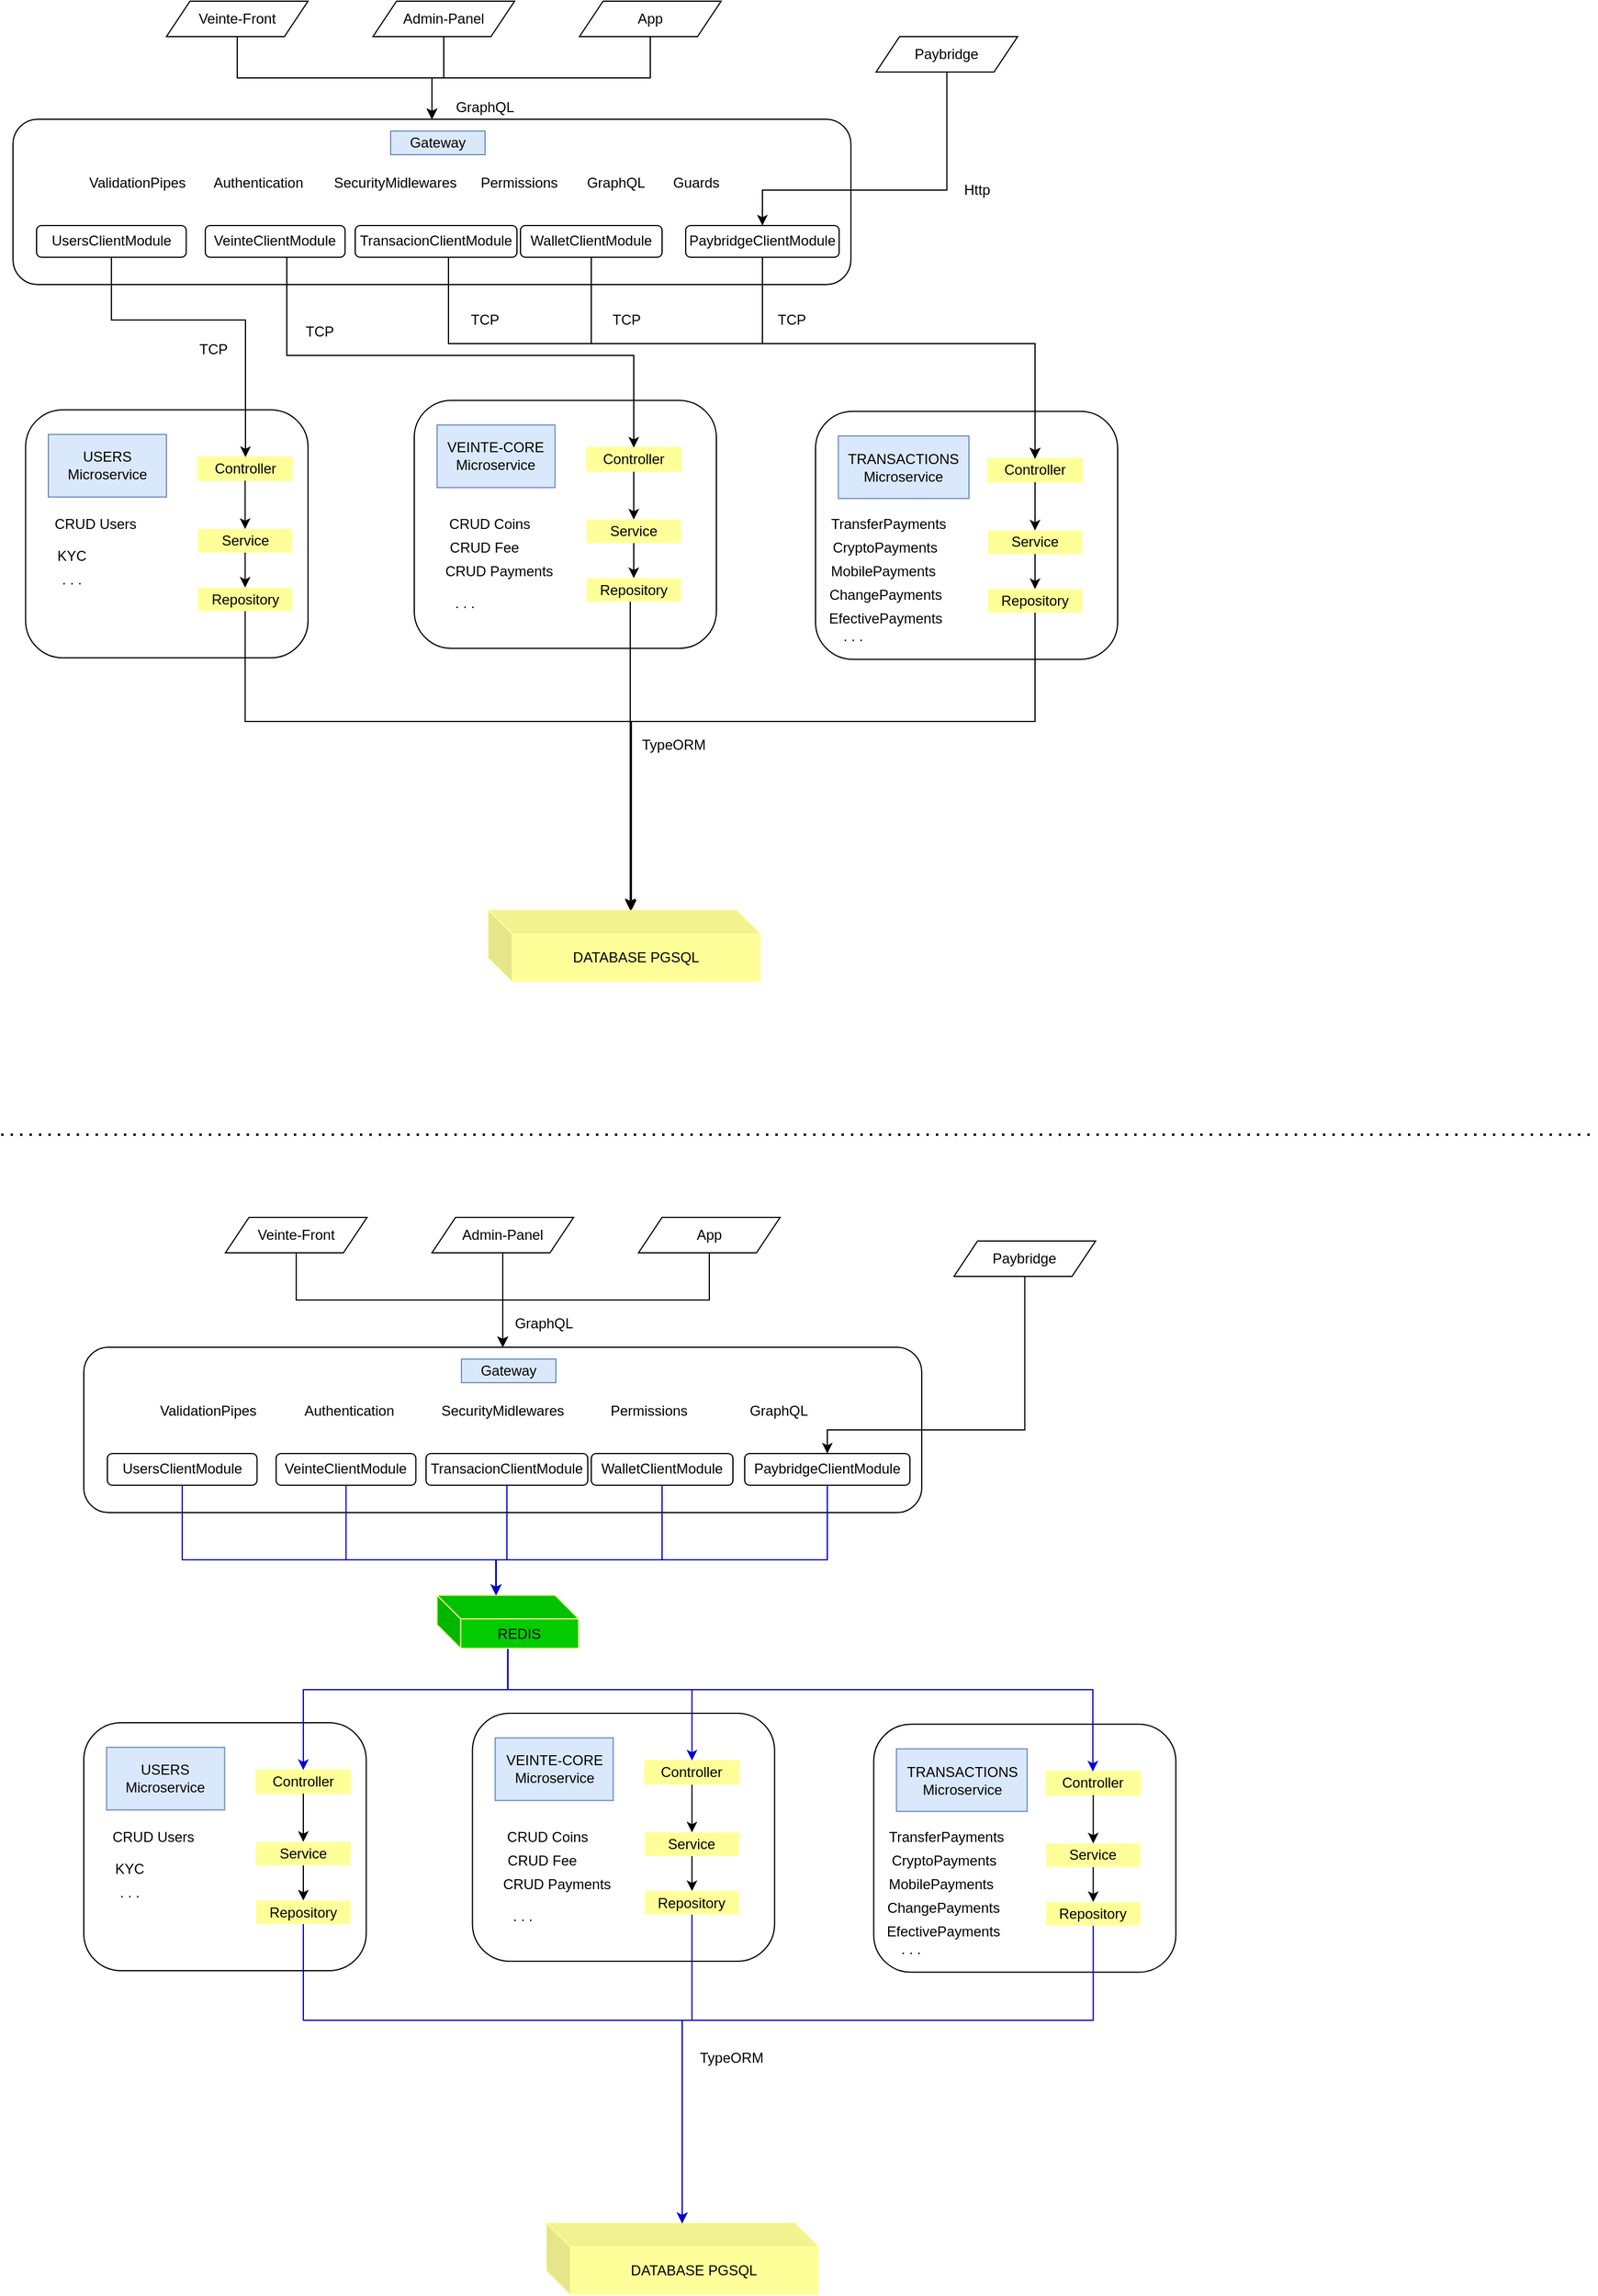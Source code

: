 <mxfile version="14.9.4" type="github"><diagram id="C5RBs43oDa-KdzZeNtuy" name="Page-1"><mxGraphModel dx="1157" dy="615" grid="1" gridSize="10" guides="1" tooltips="1" connect="1" arrows="1" fold="1" page="1" pageScale="1" pageWidth="827" pageHeight="1169" math="0" shadow="0"><root><mxCell id="WIyWlLk6GJQsqaUBKTNV-0"/><mxCell id="WIyWlLk6GJQsqaUBKTNV-1" parent="WIyWlLk6GJQsqaUBKTNV-0"/><mxCell id="8uTU0QqU1HIvkspRgjLD-63" value="" style="rounded=1;whiteSpace=wrap;html=1;" parent="WIyWlLk6GJQsqaUBKTNV-1" vertex="1"><mxGeometry x="40.69" y="386.09" width="239.31" height="210" as="geometry"/></mxCell><mxCell id="kvd9jxurJXy7USZzg6dC-26" value="" style="group" parent="WIyWlLk6GJQsqaUBKTNV-1" vertex="1" connectable="0"><mxGeometry x="30" y="140" width="710" height="180" as="geometry"/></mxCell><mxCell id="kvd9jxurJXy7USZzg6dC-7" value="" style="rounded=1;whiteSpace=wrap;html=1;" parent="kvd9jxurJXy7USZzg6dC-26" vertex="1"><mxGeometry width="710" height="140" as="geometry"/></mxCell><mxCell id="kvd9jxurJXy7USZzg6dC-25" value="Gateway" style="text;html=1;strokeColor=#6c8ebf;fillColor=#dae8fc;align=center;verticalAlign=middle;whiteSpace=wrap;rounded=0;" parent="kvd9jxurJXy7USZzg6dC-26" vertex="1"><mxGeometry x="320" y="10" width="80" height="20" as="geometry"/></mxCell><mxCell id="8uTU0QqU1HIvkspRgjLD-0" value="ValidationPipes" style="text;html=1;strokeColor=none;fillColor=none;align=center;verticalAlign=middle;whiteSpace=wrap;rounded=0;" parent="kvd9jxurJXy7USZzg6dC-26" vertex="1"><mxGeometry x="47.89" y="44.44" width="115.07" height="20" as="geometry"/></mxCell><mxCell id="8uTU0QqU1HIvkspRgjLD-1" value="Permissions" style="text;html=1;strokeColor=none;fillColor=none;align=center;verticalAlign=middle;whiteSpace=wrap;rounded=0;" parent="kvd9jxurJXy7USZzg6dC-26" vertex="1"><mxGeometry x="390" y="44.44" width="78.28" height="20" as="geometry"/></mxCell><mxCell id="8uTU0QqU1HIvkspRgjLD-6" value="Authentication" style="text;html=1;strokeColor=none;fillColor=none;align=center;verticalAlign=middle;whiteSpace=wrap;rounded=0;" parent="kvd9jxurJXy7USZzg6dC-26" vertex="1"><mxGeometry x="162.96" y="44.44" width="90" height="20" as="geometry"/></mxCell><mxCell id="8uTU0QqU1HIvkspRgjLD-7" value="SecurityMidlewares" style="text;html=1;strokeColor=none;fillColor=none;align=center;verticalAlign=middle;whiteSpace=wrap;rounded=0;" parent="kvd9jxurJXy7USZzg6dC-26" vertex="1"><mxGeometry x="264" y="44.44" width="120" height="20" as="geometry"/></mxCell><mxCell id="J_SjE9MK78YukwY5DjZO-9" value="UsersClientModule" style="rounded=1;whiteSpace=wrap;html=1;" parent="kvd9jxurJXy7USZzg6dC-26" vertex="1"><mxGeometry x="20" y="90" width="126.77" height="26.89" as="geometry"/></mxCell><mxCell id="8uTU0QqU1HIvkspRgjLD-2" value="TransacionClientModule" style="rounded=1;whiteSpace=wrap;html=1;" parent="kvd9jxurJXy7USZzg6dC-26" vertex="1"><mxGeometry x="290" y="90" width="137.04" height="26.89" as="geometry"/></mxCell><mxCell id="8uTU0QqU1HIvkspRgjLD-3" value="PaybridgeClientModule" style="rounded=1;whiteSpace=wrap;html=1;" parent="kvd9jxurJXy7USZzg6dC-26" vertex="1"><mxGeometry x="570" y="90" width="130" height="26.89" as="geometry"/></mxCell><mxCell id="8uTU0QqU1HIvkspRgjLD-4" value="WalletClientModule" style="rounded=1;whiteSpace=wrap;html=1;" parent="kvd9jxurJXy7USZzg6dC-26" vertex="1"><mxGeometry x="430" y="90" width="120" height="26.89" as="geometry"/></mxCell><mxCell id="8uTU0QqU1HIvkspRgjLD-13" value="GraphQL" style="text;html=1;strokeColor=none;fillColor=none;align=center;verticalAlign=middle;whiteSpace=wrap;rounded=0;" parent="kvd9jxurJXy7USZzg6dC-26" vertex="1"><mxGeometry x="471.72" y="44.44" width="78.28" height="20" as="geometry"/></mxCell><mxCell id="8uTU0QqU1HIvkspRgjLD-111" value="VeinteClientModule" style="rounded=1;whiteSpace=wrap;html=1;" parent="kvd9jxurJXy7USZzg6dC-26" vertex="1"><mxGeometry x="162.96" y="90" width="118.38" height="26.89" as="geometry"/></mxCell><mxCell id="-cbWf03y1cncQSjkckPV-5" value="Guards" style="text;html=1;strokeColor=none;fillColor=none;align=center;verticalAlign=middle;whiteSpace=wrap;rounded=0;" vertex="1" parent="kvd9jxurJXy7USZzg6dC-26"><mxGeometry x="540" y="44.44" width="78.28" height="20" as="geometry"/></mxCell><mxCell id="-cbWf03y1cncQSjkckPV-7" value="TCP" style="text;html=1;strokeColor=none;fillColor=none;align=center;verticalAlign=middle;whiteSpace=wrap;rounded=0;" vertex="1" parent="kvd9jxurJXy7USZzg6dC-26"><mxGeometry x="380" y="160" width="40" height="20" as="geometry"/></mxCell><mxCell id="-cbWf03y1cncQSjkckPV-11" value="TCP" style="text;html=1;strokeColor=none;fillColor=none;align=center;verticalAlign=middle;whiteSpace=wrap;rounded=0;" vertex="1" parent="kvd9jxurJXy7USZzg6dC-26"><mxGeometry x="500" y="160" width="40" height="20" as="geometry"/></mxCell><mxCell id="8uTU0QqU1HIvkspRgjLD-21" style="edgeStyle=orthogonalEdgeStyle;rounded=0;orthogonalLoop=1;jettySize=auto;html=1;" parent="WIyWlLk6GJQsqaUBKTNV-1" source="8uTU0QqU1HIvkspRgjLD-14" target="kvd9jxurJXy7USZzg6dC-7" edge="1"><mxGeometry relative="1" as="geometry"/></mxCell><mxCell id="8uTU0QqU1HIvkspRgjLD-14" value="Veinte-Front" style="shape=parallelogram;perimeter=parallelogramPerimeter;whiteSpace=wrap;html=1;fixedSize=1;" parent="WIyWlLk6GJQsqaUBKTNV-1" vertex="1"><mxGeometry x="160" y="40" width="120" height="30" as="geometry"/></mxCell><mxCell id="8uTU0QqU1HIvkspRgjLD-22" style="edgeStyle=orthogonalEdgeStyle;rounded=0;orthogonalLoop=1;jettySize=auto;html=1;entryX=0.5;entryY=0;entryDx=0;entryDy=0;" parent="WIyWlLk6GJQsqaUBKTNV-1" source="8uTU0QqU1HIvkspRgjLD-15" target="kvd9jxurJXy7USZzg6dC-7" edge="1"><mxGeometry relative="1" as="geometry"/></mxCell><mxCell id="8uTU0QqU1HIvkspRgjLD-15" value="Admin-Panel" style="shape=parallelogram;perimeter=parallelogramPerimeter;whiteSpace=wrap;html=1;fixedSize=1;" parent="WIyWlLk6GJQsqaUBKTNV-1" vertex="1"><mxGeometry x="335" y="40" width="120" height="30" as="geometry"/></mxCell><mxCell id="8uTU0QqU1HIvkspRgjLD-23" style="edgeStyle=orthogonalEdgeStyle;rounded=0;orthogonalLoop=1;jettySize=auto;html=1;entryX=0.5;entryY=0;entryDx=0;entryDy=0;" parent="WIyWlLk6GJQsqaUBKTNV-1" source="8uTU0QqU1HIvkspRgjLD-16" target="kvd9jxurJXy7USZzg6dC-7" edge="1"><mxGeometry relative="1" as="geometry"/></mxCell><mxCell id="8uTU0QqU1HIvkspRgjLD-16" value="App" style="shape=parallelogram;perimeter=parallelogramPerimeter;whiteSpace=wrap;html=1;fixedSize=1;" parent="WIyWlLk6GJQsqaUBKTNV-1" vertex="1"><mxGeometry x="510" y="40" width="120" height="30" as="geometry"/></mxCell><mxCell id="kvd9jxurJXy7USZzg6dC-11" value="USERS &lt;br&gt;Microservice" style="text;html=1;strokeColor=#6c8ebf;fillColor=#dae8fc;align=center;verticalAlign=middle;whiteSpace=wrap;rounded=0;" parent="WIyWlLk6GJQsqaUBKTNV-1" vertex="1"><mxGeometry x="60" y="406.92" width="100" height="53" as="geometry"/></mxCell><mxCell id="8uTU0QqU1HIvkspRgjLD-51" value="" style="group" parent="WIyWlLk6GJQsqaUBKTNV-1" vertex="1" connectable="0"><mxGeometry x="186.69" y="436.09" width="80" height="120.55" as="geometry"/></mxCell><mxCell id="8uTU0QqU1HIvkspRgjLD-53" value="Service" style="text;html=1;strokeColor=none;fillColor=#FFFF99;align=center;verticalAlign=middle;whiteSpace=wrap;rounded=0;" parent="8uTU0QqU1HIvkspRgjLD-51" vertex="1"><mxGeometry y="50.91" width="80" height="20" as="geometry"/></mxCell><mxCell id="8uTU0QqU1HIvkspRgjLD-54" value="Repository" style="text;html=1;strokeColor=none;fillColor=#FFFF99;align=center;verticalAlign=middle;whiteSpace=wrap;rounded=0;" parent="8uTU0QqU1HIvkspRgjLD-51" vertex="1"><mxGeometry y="100.55" width="80" height="20" as="geometry"/></mxCell><mxCell id="8uTU0QqU1HIvkspRgjLD-56" style="edgeStyle=orthogonalEdgeStyle;rounded=0;orthogonalLoop=1;jettySize=auto;html=1;" parent="8uTU0QqU1HIvkspRgjLD-51" source="8uTU0QqU1HIvkspRgjLD-53" target="8uTU0QqU1HIvkspRgjLD-54" edge="1"><mxGeometry relative="1" as="geometry"/></mxCell><mxCell id="8uTU0QqU1HIvkspRgjLD-52" value="Controller" style="text;html=1;strokeColor=#FFFF99;fillColor=#FFFF99;align=center;verticalAlign=middle;whiteSpace=wrap;rounded=0;" parent="WIyWlLk6GJQsqaUBKTNV-1" vertex="1"><mxGeometry x="186.69" y="426.09" width="80" height="20" as="geometry"/></mxCell><mxCell id="8uTU0QqU1HIvkspRgjLD-55" style="edgeStyle=orthogonalEdgeStyle;rounded=0;orthogonalLoop=1;jettySize=auto;html=1;" parent="WIyWlLk6GJQsqaUBKTNV-1" source="8uTU0QqU1HIvkspRgjLD-52" target="8uTU0QqU1HIvkspRgjLD-53" edge="1"><mxGeometry relative="1" as="geometry"/></mxCell><mxCell id="8uTU0QqU1HIvkspRgjLD-64" value="KYC" style="text;html=1;strokeColor=none;fillColor=none;align=center;verticalAlign=middle;whiteSpace=wrap;rounded=0;" parent="WIyWlLk6GJQsqaUBKTNV-1" vertex="1"><mxGeometry x="60" y="500" width="40" height="20" as="geometry"/></mxCell><mxCell id="8uTU0QqU1HIvkspRgjLD-65" value="CRUD Users" style="text;html=1;strokeColor=none;fillColor=none;align=center;verticalAlign=middle;whiteSpace=wrap;rounded=0;" parent="WIyWlLk6GJQsqaUBKTNV-1" vertex="1"><mxGeometry x="50" y="473.08" width="100" height="20" as="geometry"/></mxCell><mxCell id="8uTU0QqU1HIvkspRgjLD-69" style="edgeStyle=orthogonalEdgeStyle;rounded=0;orthogonalLoop=1;jettySize=auto;html=1;" parent="WIyWlLk6GJQsqaUBKTNV-1" source="J_SjE9MK78YukwY5DjZO-9" target="8uTU0QqU1HIvkspRgjLD-52" edge="1"><mxGeometry relative="1" as="geometry"><Array as="points"><mxPoint x="113" y="310"/><mxPoint x="227" y="310"/></Array></mxGeometry></mxCell><mxCell id="8uTU0QqU1HIvkspRgjLD-70" value="DATABASE PGSQL" style="shape=cube;whiteSpace=wrap;html=1;boundedLbl=1;backgroundOutline=1;darkOpacity=0.05;darkOpacity2=0.1;strokeColor=#FFFF99;fillColor=#FFFF99;" parent="WIyWlLk6GJQsqaUBKTNV-1" vertex="1"><mxGeometry x="433" y="810" width="230" height="60" as="geometry"/></mxCell><mxCell id="8uTU0QqU1HIvkspRgjLD-72" value=". . ." style="text;html=1;strokeColor=none;fillColor=none;align=center;verticalAlign=middle;whiteSpace=wrap;rounded=0;" parent="WIyWlLk6GJQsqaUBKTNV-1" vertex="1"><mxGeometry x="60" y="520" width="40" height="20" as="geometry"/></mxCell><mxCell id="8uTU0QqU1HIvkspRgjLD-74" value="TCP" style="text;html=1;strokeColor=none;fillColor=none;align=center;verticalAlign=middle;whiteSpace=wrap;rounded=0;" parent="WIyWlLk6GJQsqaUBKTNV-1" vertex="1"><mxGeometry x="180" y="325.01" width="40" height="20" as="geometry"/></mxCell><mxCell id="8uTU0QqU1HIvkspRgjLD-75" value="" style="rounded=1;whiteSpace=wrap;html=1;" parent="WIyWlLk6GJQsqaUBKTNV-1" vertex="1"><mxGeometry x="370" y="378.08" width="256" height="210" as="geometry"/></mxCell><mxCell id="8uTU0QqU1HIvkspRgjLD-76" value="VEINTE-CORE&lt;br&gt;Microservice" style="text;html=1;strokeColor=#6c8ebf;fillColor=#dae8fc;align=center;verticalAlign=middle;whiteSpace=wrap;rounded=0;" parent="WIyWlLk6GJQsqaUBKTNV-1" vertex="1"><mxGeometry x="389.31" y="398.91" width="100" height="53" as="geometry"/></mxCell><mxCell id="8uTU0QqU1HIvkspRgjLD-77" value="" style="group" parent="WIyWlLk6GJQsqaUBKTNV-1" vertex="1" connectable="0"><mxGeometry x="516" y="428.08" width="80" height="120.55" as="geometry"/></mxCell><mxCell id="8uTU0QqU1HIvkspRgjLD-110" style="edgeStyle=orthogonalEdgeStyle;rounded=0;orthogonalLoop=1;jettySize=auto;html=1;entryX=0.5;entryY=0;entryDx=0;entryDy=0;" parent="8uTU0QqU1HIvkspRgjLD-77" source="8uTU0QqU1HIvkspRgjLD-78" target="8uTU0QqU1HIvkspRgjLD-79" edge="1"><mxGeometry relative="1" as="geometry"/></mxCell><mxCell id="8uTU0QqU1HIvkspRgjLD-78" value="Service" style="text;html=1;strokeColor=none;fillColor=#FFFF99;align=center;verticalAlign=middle;whiteSpace=wrap;rounded=0;" parent="8uTU0QqU1HIvkspRgjLD-77" vertex="1"><mxGeometry y="50.91" width="80" height="20" as="geometry"/></mxCell><mxCell id="8uTU0QqU1HIvkspRgjLD-79" value="Repository" style="text;html=1;strokeColor=none;fillColor=#FFFF99;align=center;verticalAlign=middle;whiteSpace=wrap;rounded=0;" parent="8uTU0QqU1HIvkspRgjLD-77" vertex="1"><mxGeometry y="100.55" width="80" height="20" as="geometry"/></mxCell><mxCell id="8uTU0QqU1HIvkspRgjLD-80" style="edgeStyle=orthogonalEdgeStyle;rounded=0;orthogonalLoop=1;jettySize=auto;html=1;" parent="8uTU0QqU1HIvkspRgjLD-77" edge="1"><mxGeometry relative="1" as="geometry"><mxPoint x="200" y="12.18" as="sourcePoint"/><mxPoint x="200" y="41.82" as="targetPoint"/></mxGeometry></mxCell><mxCell id="8uTU0QqU1HIvkspRgjLD-109" style="edgeStyle=orthogonalEdgeStyle;rounded=0;orthogonalLoop=1;jettySize=auto;html=1;" parent="WIyWlLk6GJQsqaUBKTNV-1" source="8uTU0QqU1HIvkspRgjLD-81" target="8uTU0QqU1HIvkspRgjLD-78" edge="1"><mxGeometry relative="1" as="geometry"/></mxCell><mxCell id="8uTU0QqU1HIvkspRgjLD-81" value="Controller" style="text;html=1;strokeColor=#FFFF99;fillColor=#FFFF99;align=center;verticalAlign=middle;whiteSpace=wrap;rounded=0;" parent="WIyWlLk6GJQsqaUBKTNV-1" vertex="1"><mxGeometry x="516" y="418.08" width="80" height="20" as="geometry"/></mxCell><mxCell id="8uTU0QqU1HIvkspRgjLD-83" value="CRUD Fee" style="text;html=1;strokeColor=none;fillColor=none;align=center;verticalAlign=middle;whiteSpace=wrap;rounded=0;" parent="WIyWlLk6GJQsqaUBKTNV-1" vertex="1"><mxGeometry x="383.96" y="493.08" width="90.69" height="20" as="geometry"/></mxCell><mxCell id="8uTU0QqU1HIvkspRgjLD-84" value="CRUD Coins" style="text;html=1;strokeColor=none;fillColor=none;align=center;verticalAlign=middle;whiteSpace=wrap;rounded=0;" parent="WIyWlLk6GJQsqaUBKTNV-1" vertex="1"><mxGeometry x="383.96" y="473.08" width="100" height="20" as="geometry"/></mxCell><mxCell id="8uTU0QqU1HIvkspRgjLD-85" value=". . ." style="text;html=1;strokeColor=none;fillColor=none;align=center;verticalAlign=middle;whiteSpace=wrap;rounded=0;" parent="WIyWlLk6GJQsqaUBKTNV-1" vertex="1"><mxGeometry x="393" y="540" width="40" height="20" as="geometry"/></mxCell><mxCell id="8uTU0QqU1HIvkspRgjLD-89" value="" style="rounded=1;whiteSpace=wrap;html=1;" parent="WIyWlLk6GJQsqaUBKTNV-1" vertex="1"><mxGeometry x="710" y="387.36" width="256" height="210" as="geometry"/></mxCell><mxCell id="8uTU0QqU1HIvkspRgjLD-90" value="TRANSACTIONS&lt;br&gt;Microservice" style="text;html=1;strokeColor=#6c8ebf;fillColor=#dae8fc;align=center;verticalAlign=middle;whiteSpace=wrap;rounded=0;" parent="WIyWlLk6GJQsqaUBKTNV-1" vertex="1"><mxGeometry x="729.31" y="408.19" width="110.69" height="53" as="geometry"/></mxCell><mxCell id="8uTU0QqU1HIvkspRgjLD-91" value="" style="group" parent="WIyWlLk6GJQsqaUBKTNV-1" vertex="1" connectable="0"><mxGeometry x="856" y="437.36" width="80" height="120.55" as="geometry"/></mxCell><mxCell id="8uTU0QqU1HIvkspRgjLD-92" value="Service" style="text;html=1;strokeColor=none;fillColor=#FFFF99;align=center;verticalAlign=middle;whiteSpace=wrap;rounded=0;" parent="8uTU0QqU1HIvkspRgjLD-91" vertex="1"><mxGeometry y="50.91" width="80" height="20" as="geometry"/></mxCell><mxCell id="8uTU0QqU1HIvkspRgjLD-93" value="Repository" style="text;html=1;strokeColor=none;fillColor=#FFFF99;align=center;verticalAlign=middle;whiteSpace=wrap;rounded=0;" parent="8uTU0QqU1HIvkspRgjLD-91" vertex="1"><mxGeometry y="100.55" width="80" height="20" as="geometry"/></mxCell><mxCell id="8uTU0QqU1HIvkspRgjLD-94" style="edgeStyle=orthogonalEdgeStyle;rounded=0;orthogonalLoop=1;jettySize=auto;html=1;" parent="8uTU0QqU1HIvkspRgjLD-91" source="8uTU0QqU1HIvkspRgjLD-92" target="8uTU0QqU1HIvkspRgjLD-93" edge="1"><mxGeometry relative="1" as="geometry"/></mxCell><mxCell id="8uTU0QqU1HIvkspRgjLD-95" value="Controller" style="text;html=1;strokeColor=#FFFF99;fillColor=#FFFF99;align=center;verticalAlign=middle;whiteSpace=wrap;rounded=0;" parent="WIyWlLk6GJQsqaUBKTNV-1" vertex="1"><mxGeometry x="856" y="427.36" width="80" height="20" as="geometry"/></mxCell><mxCell id="8uTU0QqU1HIvkspRgjLD-96" style="edgeStyle=orthogonalEdgeStyle;rounded=0;orthogonalLoop=1;jettySize=auto;html=1;" parent="WIyWlLk6GJQsqaUBKTNV-1" source="8uTU0QqU1HIvkspRgjLD-95" target="8uTU0QqU1HIvkspRgjLD-92" edge="1"><mxGeometry relative="1" as="geometry"/></mxCell><mxCell id="8uTU0QqU1HIvkspRgjLD-97" value="MobilePayments" style="text;html=1;strokeColor=none;fillColor=none;align=center;verticalAlign=middle;whiteSpace=wrap;rounded=0;" parent="WIyWlLk6GJQsqaUBKTNV-1" vertex="1"><mxGeometry x="721.95" y="513.08" width="90.69" height="20" as="geometry"/></mxCell><mxCell id="8uTU0QqU1HIvkspRgjLD-98" value="TransferPayments" style="text;html=1;strokeColor=none;fillColor=none;align=center;verticalAlign=middle;whiteSpace=wrap;rounded=0;" parent="WIyWlLk6GJQsqaUBKTNV-1" vertex="1"><mxGeometry x="721.95" y="473.08" width="100" height="20" as="geometry"/></mxCell><mxCell id="8uTU0QqU1HIvkspRgjLD-99" value=". . ." style="text;html=1;strokeColor=none;fillColor=none;align=center;verticalAlign=middle;whiteSpace=wrap;rounded=0;" parent="WIyWlLk6GJQsqaUBKTNV-1" vertex="1"><mxGeometry x="721.95" y="568.08" width="40" height="20" as="geometry"/></mxCell><mxCell id="8uTU0QqU1HIvkspRgjLD-100" value="CRUD Payments" style="text;html=1;strokeColor=none;fillColor=none;align=center;verticalAlign=middle;whiteSpace=wrap;rounded=0;" parent="WIyWlLk6GJQsqaUBKTNV-1" vertex="1"><mxGeometry x="383.96" y="513.08" width="116.04" height="20" as="geometry"/></mxCell><mxCell id="8uTU0QqU1HIvkspRgjLD-101" value="ChangePayments" style="text;html=1;strokeColor=none;fillColor=none;align=center;verticalAlign=middle;whiteSpace=wrap;rounded=0;" parent="WIyWlLk6GJQsqaUBKTNV-1" vertex="1"><mxGeometry x="723.97" y="533.08" width="90.69" height="20" as="geometry"/></mxCell><mxCell id="8uTU0QqU1HIvkspRgjLD-102" value="CryptoPayments" style="text;html=1;strokeColor=none;fillColor=none;align=center;verticalAlign=middle;whiteSpace=wrap;rounded=0;" parent="WIyWlLk6GJQsqaUBKTNV-1" vertex="1"><mxGeometry x="719.31" y="493.08" width="100" height="20" as="geometry"/></mxCell><mxCell id="8uTU0QqU1HIvkspRgjLD-103" value="EfectivePayments" style="text;html=1;strokeColor=none;fillColor=none;align=center;verticalAlign=middle;whiteSpace=wrap;rounded=0;" parent="WIyWlLk6GJQsqaUBKTNV-1" vertex="1"><mxGeometry x="723.97" y="553.08" width="90.69" height="20" as="geometry"/></mxCell><mxCell id="8uTU0QqU1HIvkspRgjLD-105" style="edgeStyle=orthogonalEdgeStyle;rounded=0;orthogonalLoop=1;jettySize=auto;html=1;entryX=0.522;entryY=0;entryDx=0;entryDy=0;entryPerimeter=0;" parent="WIyWlLk6GJQsqaUBKTNV-1" source="8uTU0QqU1HIvkspRgjLD-79" target="8uTU0QqU1HIvkspRgjLD-70" edge="1"><mxGeometry relative="1" as="geometry"><Array as="points"><mxPoint x="553" y="640"/><mxPoint x="553" y="640"/></Array></mxGeometry></mxCell><mxCell id="8uTU0QqU1HIvkspRgjLD-107" style="edgeStyle=orthogonalEdgeStyle;rounded=0;orthogonalLoop=1;jettySize=auto;html=1;entryX=0.522;entryY=-0.017;entryDx=0;entryDy=0;entryPerimeter=0;" parent="WIyWlLk6GJQsqaUBKTNV-1" source="8uTU0QqU1HIvkspRgjLD-54" target="8uTU0QqU1HIvkspRgjLD-70" edge="1"><mxGeometry relative="1" as="geometry"><Array as="points"><mxPoint x="227" y="650"/><mxPoint x="553" y="650"/></Array></mxGeometry></mxCell><mxCell id="8uTU0QqU1HIvkspRgjLD-108" style="edgeStyle=orthogonalEdgeStyle;rounded=0;orthogonalLoop=1;jettySize=auto;html=1;entryX=0.526;entryY=0;entryDx=0;entryDy=0;entryPerimeter=0;" parent="WIyWlLk6GJQsqaUBKTNV-1" source="8uTU0QqU1HIvkspRgjLD-93" target="8uTU0QqU1HIvkspRgjLD-70" edge="1"><mxGeometry relative="1" as="geometry"><Array as="points"><mxPoint x="896" y="650"/><mxPoint x="554" y="650"/></Array></mxGeometry></mxCell><mxCell id="8uTU0QqU1HIvkspRgjLD-113" style="edgeStyle=orthogonalEdgeStyle;rounded=0;orthogonalLoop=1;jettySize=auto;html=1;" parent="WIyWlLk6GJQsqaUBKTNV-1" source="8uTU0QqU1HIvkspRgjLD-111" target="8uTU0QqU1HIvkspRgjLD-81" edge="1"><mxGeometry relative="1" as="geometry"><Array as="points"><mxPoint x="262" y="340"/><mxPoint x="556" y="340"/></Array></mxGeometry></mxCell><mxCell id="8uTU0QqU1HIvkspRgjLD-114" value="TCP" style="text;html=1;strokeColor=none;fillColor=none;align=center;verticalAlign=middle;whiteSpace=wrap;rounded=0;" parent="WIyWlLk6GJQsqaUBKTNV-1" vertex="1"><mxGeometry x="270" y="310" width="40" height="20" as="geometry"/></mxCell><mxCell id="8uTU0QqU1HIvkspRgjLD-116" style="edgeStyle=orthogonalEdgeStyle;rounded=0;orthogonalLoop=1;jettySize=auto;html=1;" parent="WIyWlLk6GJQsqaUBKTNV-1" source="8uTU0QqU1HIvkspRgjLD-2" target="8uTU0QqU1HIvkspRgjLD-95" edge="1"><mxGeometry relative="1" as="geometry"><Array as="points"><mxPoint x="399" y="330"/><mxPoint x="896" y="330"/></Array></mxGeometry></mxCell><mxCell id="8uTU0QqU1HIvkspRgjLD-118" value="GraphQL" style="text;html=1;strokeColor=none;fillColor=none;align=center;verticalAlign=middle;whiteSpace=wrap;rounded=0;" parent="WIyWlLk6GJQsqaUBKTNV-1" vertex="1"><mxGeometry x="410" y="120" width="40" height="20" as="geometry"/></mxCell><mxCell id="8uTU0QqU1HIvkspRgjLD-119" value="TypeORM" style="text;html=1;strokeColor=none;fillColor=none;align=center;verticalAlign=middle;whiteSpace=wrap;rounded=0;" parent="WIyWlLk6GJQsqaUBKTNV-1" vertex="1"><mxGeometry x="570" y="660" width="40" height="20" as="geometry"/></mxCell><mxCell id="8uTU0QqU1HIvkspRgjLD-120" value="" style="rounded=1;whiteSpace=wrap;html=1;" parent="WIyWlLk6GJQsqaUBKTNV-1" vertex="1"><mxGeometry x="90" y="1498.01" width="239.31" height="210" as="geometry"/></mxCell><mxCell id="8uTU0QqU1HIvkspRgjLD-121" value="" style="group" parent="WIyWlLk6GJQsqaUBKTNV-1" vertex="1" connectable="0"><mxGeometry x="90" y="1180" width="710" height="170" as="geometry"/></mxCell><mxCell id="8uTU0QqU1HIvkspRgjLD-122" value="" style="rounded=1;whiteSpace=wrap;html=1;" parent="8uTU0QqU1HIvkspRgjLD-121" vertex="1"><mxGeometry width="710" height="140" as="geometry"/></mxCell><mxCell id="8uTU0QqU1HIvkspRgjLD-123" value="Gateway" style="text;html=1;strokeColor=#6c8ebf;fillColor=#dae8fc;align=center;verticalAlign=middle;whiteSpace=wrap;rounded=0;" parent="8uTU0QqU1HIvkspRgjLD-121" vertex="1"><mxGeometry x="320" y="10" width="80" height="20" as="geometry"/></mxCell><mxCell id="8uTU0QqU1HIvkspRgjLD-124" value="ValidationPipes" style="text;html=1;strokeColor=none;fillColor=none;align=center;verticalAlign=middle;whiteSpace=wrap;rounded=0;" parent="8uTU0QqU1HIvkspRgjLD-121" vertex="1"><mxGeometry x="47.89" y="44.44" width="115.07" height="20" as="geometry"/></mxCell><mxCell id="8uTU0QqU1HIvkspRgjLD-125" value="Permissions" style="text;html=1;strokeColor=none;fillColor=none;align=center;verticalAlign=middle;whiteSpace=wrap;rounded=0;" parent="8uTU0QqU1HIvkspRgjLD-121" vertex="1"><mxGeometry x="440" y="44.44" width="78.28" height="20" as="geometry"/></mxCell><mxCell id="8uTU0QqU1HIvkspRgjLD-126" value="Authentication" style="text;html=1;strokeColor=none;fillColor=none;align=center;verticalAlign=middle;whiteSpace=wrap;rounded=0;" parent="8uTU0QqU1HIvkspRgjLD-121" vertex="1"><mxGeometry x="180" y="44.44" width="90" height="20" as="geometry"/></mxCell><mxCell id="8uTU0QqU1HIvkspRgjLD-127" value="SecurityMidlewares" style="text;html=1;strokeColor=none;fillColor=none;align=center;verticalAlign=middle;whiteSpace=wrap;rounded=0;" parent="8uTU0QqU1HIvkspRgjLD-121" vertex="1"><mxGeometry x="295" y="44.44" width="120" height="20" as="geometry"/></mxCell><mxCell id="8uTU0QqU1HIvkspRgjLD-128" value="UsersClientModule" style="rounded=1;whiteSpace=wrap;html=1;" parent="8uTU0QqU1HIvkspRgjLD-121" vertex="1"><mxGeometry x="20" y="90" width="126.77" height="26.89" as="geometry"/></mxCell><mxCell id="8uTU0QqU1HIvkspRgjLD-129" value="TransacionClientModule" style="rounded=1;whiteSpace=wrap;html=1;" parent="8uTU0QqU1HIvkspRgjLD-121" vertex="1"><mxGeometry x="290" y="90" width="137.04" height="26.89" as="geometry"/></mxCell><mxCell id="8uTU0QqU1HIvkspRgjLD-130" value="PaybridgeClientModule" style="rounded=1;whiteSpace=wrap;html=1;" parent="8uTU0QqU1HIvkspRgjLD-121" vertex="1"><mxGeometry x="560" y="90" width="140" height="26.89" as="geometry"/></mxCell><mxCell id="8uTU0QqU1HIvkspRgjLD-131" value="WalletClientModule" style="rounded=1;whiteSpace=wrap;html=1;" parent="8uTU0QqU1HIvkspRgjLD-121" vertex="1"><mxGeometry x="430" y="90" width="120" height="26.89" as="geometry"/></mxCell><mxCell id="8uTU0QqU1HIvkspRgjLD-132" value="GraphQL" style="text;html=1;strokeColor=none;fillColor=none;align=center;verticalAlign=middle;whiteSpace=wrap;rounded=0;" parent="8uTU0QqU1HIvkspRgjLD-121" vertex="1"><mxGeometry x="550" y="44.44" width="78.28" height="20" as="geometry"/></mxCell><mxCell id="8uTU0QqU1HIvkspRgjLD-133" value="VeinteClientModule" style="rounded=1;whiteSpace=wrap;html=1;" parent="8uTU0QqU1HIvkspRgjLD-121" vertex="1"><mxGeometry x="162.96" y="90" width="118.38" height="26.89" as="geometry"/></mxCell><mxCell id="8uTU0QqU1HIvkspRgjLD-135" style="edgeStyle=orthogonalEdgeStyle;rounded=0;orthogonalLoop=1;jettySize=auto;html=1;" parent="WIyWlLk6GJQsqaUBKTNV-1" source="8uTU0QqU1HIvkspRgjLD-136" target="8uTU0QqU1HIvkspRgjLD-122" edge="1"><mxGeometry relative="1" as="geometry"/></mxCell><mxCell id="8uTU0QqU1HIvkspRgjLD-136" value="Veinte-Front" style="shape=parallelogram;perimeter=parallelogramPerimeter;whiteSpace=wrap;html=1;fixedSize=1;" parent="WIyWlLk6GJQsqaUBKTNV-1" vertex="1"><mxGeometry x="210" y="1070" width="120" height="30" as="geometry"/></mxCell><mxCell id="8uTU0QqU1HIvkspRgjLD-137" style="edgeStyle=orthogonalEdgeStyle;rounded=0;orthogonalLoop=1;jettySize=auto;html=1;entryX=0.5;entryY=0;entryDx=0;entryDy=0;" parent="WIyWlLk6GJQsqaUBKTNV-1" source="8uTU0QqU1HIvkspRgjLD-138" target="8uTU0QqU1HIvkspRgjLD-122" edge="1"><mxGeometry relative="1" as="geometry"/></mxCell><mxCell id="8uTU0QqU1HIvkspRgjLD-138" value="Admin-Panel" style="shape=parallelogram;perimeter=parallelogramPerimeter;whiteSpace=wrap;html=1;fixedSize=1;" parent="WIyWlLk6GJQsqaUBKTNV-1" vertex="1"><mxGeometry x="385" y="1070" width="120" height="30" as="geometry"/></mxCell><mxCell id="8uTU0QqU1HIvkspRgjLD-139" style="edgeStyle=orthogonalEdgeStyle;rounded=0;orthogonalLoop=1;jettySize=auto;html=1;entryX=0.5;entryY=0;entryDx=0;entryDy=0;" parent="WIyWlLk6GJQsqaUBKTNV-1" source="8uTU0QqU1HIvkspRgjLD-140" target="8uTU0QqU1HIvkspRgjLD-122" edge="1"><mxGeometry relative="1" as="geometry"/></mxCell><mxCell id="8uTU0QqU1HIvkspRgjLD-140" value="App" style="shape=parallelogram;perimeter=parallelogramPerimeter;whiteSpace=wrap;html=1;fixedSize=1;" parent="WIyWlLk6GJQsqaUBKTNV-1" vertex="1"><mxGeometry x="560" y="1070" width="120" height="30" as="geometry"/></mxCell><mxCell id="8uTU0QqU1HIvkspRgjLD-141" value="USERS &lt;br&gt;Microservice" style="text;html=1;strokeColor=#6c8ebf;fillColor=#dae8fc;align=center;verticalAlign=middle;whiteSpace=wrap;rounded=0;" parent="WIyWlLk6GJQsqaUBKTNV-1" vertex="1"><mxGeometry x="109.31" y="1518.84" width="100" height="53" as="geometry"/></mxCell><mxCell id="8uTU0QqU1HIvkspRgjLD-142" value="" style="group" parent="WIyWlLk6GJQsqaUBKTNV-1" vertex="1" connectable="0"><mxGeometry x="236" y="1548.01" width="80" height="120.55" as="geometry"/></mxCell><mxCell id="8uTU0QqU1HIvkspRgjLD-143" value="Service" style="text;html=1;strokeColor=none;fillColor=#FFFF99;align=center;verticalAlign=middle;whiteSpace=wrap;rounded=0;" parent="8uTU0QqU1HIvkspRgjLD-142" vertex="1"><mxGeometry y="50.91" width="80" height="20" as="geometry"/></mxCell><mxCell id="8uTU0QqU1HIvkspRgjLD-144" value="Repository" style="text;html=1;strokeColor=none;fillColor=#FFFF99;align=center;verticalAlign=middle;whiteSpace=wrap;rounded=0;" parent="8uTU0QqU1HIvkspRgjLD-142" vertex="1"><mxGeometry y="100.55" width="80" height="20" as="geometry"/></mxCell><mxCell id="8uTU0QqU1HIvkspRgjLD-145" style="edgeStyle=orthogonalEdgeStyle;rounded=0;orthogonalLoop=1;jettySize=auto;html=1;" parent="8uTU0QqU1HIvkspRgjLD-142" source="8uTU0QqU1HIvkspRgjLD-143" target="8uTU0QqU1HIvkspRgjLD-144" edge="1"><mxGeometry relative="1" as="geometry"/></mxCell><mxCell id="8uTU0QqU1HIvkspRgjLD-146" value="Controller" style="text;html=1;strokeColor=#FFFF99;fillColor=#FFFF99;align=center;verticalAlign=middle;whiteSpace=wrap;rounded=0;" parent="WIyWlLk6GJQsqaUBKTNV-1" vertex="1"><mxGeometry x="236" y="1538.01" width="80" height="20" as="geometry"/></mxCell><mxCell id="8uTU0QqU1HIvkspRgjLD-147" style="edgeStyle=orthogonalEdgeStyle;rounded=0;orthogonalLoop=1;jettySize=auto;html=1;" parent="WIyWlLk6GJQsqaUBKTNV-1" source="8uTU0QqU1HIvkspRgjLD-146" target="8uTU0QqU1HIvkspRgjLD-143" edge="1"><mxGeometry relative="1" as="geometry"/></mxCell><mxCell id="8uTU0QqU1HIvkspRgjLD-148" value="KYC" style="text;html=1;strokeColor=none;fillColor=none;align=center;verticalAlign=middle;whiteSpace=wrap;rounded=0;" parent="WIyWlLk6GJQsqaUBKTNV-1" vertex="1"><mxGeometry x="109.31" y="1611.92" width="40" height="20" as="geometry"/></mxCell><mxCell id="8uTU0QqU1HIvkspRgjLD-149" value="CRUD Users" style="text;html=1;strokeColor=none;fillColor=none;align=center;verticalAlign=middle;whiteSpace=wrap;rounded=0;" parent="WIyWlLk6GJQsqaUBKTNV-1" vertex="1"><mxGeometry x="99.31" y="1585" width="100" height="20" as="geometry"/></mxCell><mxCell id="8uTU0QqU1HIvkspRgjLD-151" value="DATABASE PGSQL" style="shape=cube;whiteSpace=wrap;html=1;boundedLbl=1;backgroundOutline=1;darkOpacity=0.05;darkOpacity2=0.1;strokeColor=#FFFF99;fillColor=#FFFF99;" parent="WIyWlLk6GJQsqaUBKTNV-1" vertex="1"><mxGeometry x="482.31" y="1921.92" width="230" height="60" as="geometry"/></mxCell><mxCell id="8uTU0QqU1HIvkspRgjLD-152" value=". . ." style="text;html=1;strokeColor=none;fillColor=none;align=center;verticalAlign=middle;whiteSpace=wrap;rounded=0;" parent="WIyWlLk6GJQsqaUBKTNV-1" vertex="1"><mxGeometry x="109.31" y="1631.92" width="40" height="20" as="geometry"/></mxCell><mxCell id="8uTU0QqU1HIvkspRgjLD-154" value="" style="rounded=1;whiteSpace=wrap;html=1;" parent="WIyWlLk6GJQsqaUBKTNV-1" vertex="1"><mxGeometry x="419.31" y="1490" width="256" height="210" as="geometry"/></mxCell><mxCell id="8uTU0QqU1HIvkspRgjLD-155" value="VEINTE-CORE&lt;br&gt;Microservice" style="text;html=1;strokeColor=#6c8ebf;fillColor=#dae8fc;align=center;verticalAlign=middle;whiteSpace=wrap;rounded=0;" parent="WIyWlLk6GJQsqaUBKTNV-1" vertex="1"><mxGeometry x="438.62" y="1510.83" width="100" height="53" as="geometry"/></mxCell><mxCell id="8uTU0QqU1HIvkspRgjLD-156" value="" style="group" parent="WIyWlLk6GJQsqaUBKTNV-1" vertex="1" connectable="0"><mxGeometry x="565.31" y="1540" width="80" height="120.55" as="geometry"/></mxCell><mxCell id="8uTU0QqU1HIvkspRgjLD-157" style="edgeStyle=orthogonalEdgeStyle;rounded=0;orthogonalLoop=1;jettySize=auto;html=1;entryX=0.5;entryY=0;entryDx=0;entryDy=0;" parent="8uTU0QqU1HIvkspRgjLD-156" source="8uTU0QqU1HIvkspRgjLD-158" target="8uTU0QqU1HIvkspRgjLD-159" edge="1"><mxGeometry relative="1" as="geometry"/></mxCell><mxCell id="8uTU0QqU1HIvkspRgjLD-158" value="Service" style="text;html=1;strokeColor=none;fillColor=#FFFF99;align=center;verticalAlign=middle;whiteSpace=wrap;rounded=0;" parent="8uTU0QqU1HIvkspRgjLD-156" vertex="1"><mxGeometry y="50.91" width="80" height="20" as="geometry"/></mxCell><mxCell id="8uTU0QqU1HIvkspRgjLD-159" value="Repository" style="text;html=1;strokeColor=none;fillColor=#FFFF99;align=center;verticalAlign=middle;whiteSpace=wrap;rounded=0;" parent="8uTU0QqU1HIvkspRgjLD-156" vertex="1"><mxGeometry y="100.55" width="80" height="20" as="geometry"/></mxCell><mxCell id="8uTU0QqU1HIvkspRgjLD-160" style="edgeStyle=orthogonalEdgeStyle;rounded=0;orthogonalLoop=1;jettySize=auto;html=1;" parent="8uTU0QqU1HIvkspRgjLD-156" edge="1"><mxGeometry relative="1" as="geometry"><mxPoint x="200" y="12.18" as="sourcePoint"/><mxPoint x="200" y="41.82" as="targetPoint"/></mxGeometry></mxCell><mxCell id="8uTU0QqU1HIvkspRgjLD-161" style="edgeStyle=orthogonalEdgeStyle;rounded=0;orthogonalLoop=1;jettySize=auto;html=1;" parent="WIyWlLk6GJQsqaUBKTNV-1" source="8uTU0QqU1HIvkspRgjLD-162" target="8uTU0QqU1HIvkspRgjLD-158" edge="1"><mxGeometry relative="1" as="geometry"/></mxCell><mxCell id="8uTU0QqU1HIvkspRgjLD-162" value="Controller" style="text;html=1;strokeColor=#FFFF99;fillColor=#FFFF99;align=center;verticalAlign=middle;whiteSpace=wrap;rounded=0;" parent="WIyWlLk6GJQsqaUBKTNV-1" vertex="1"><mxGeometry x="565.31" y="1530" width="80" height="20" as="geometry"/></mxCell><mxCell id="8uTU0QqU1HIvkspRgjLD-163" value="CRUD Fee" style="text;html=1;strokeColor=none;fillColor=none;align=center;verticalAlign=middle;whiteSpace=wrap;rounded=0;" parent="WIyWlLk6GJQsqaUBKTNV-1" vertex="1"><mxGeometry x="433.27" y="1605" width="90.69" height="20" as="geometry"/></mxCell><mxCell id="8uTU0QqU1HIvkspRgjLD-164" value="CRUD Coins" style="text;html=1;strokeColor=none;fillColor=none;align=center;verticalAlign=middle;whiteSpace=wrap;rounded=0;" parent="WIyWlLk6GJQsqaUBKTNV-1" vertex="1"><mxGeometry x="433.27" y="1585" width="100" height="20" as="geometry"/></mxCell><mxCell id="8uTU0QqU1HIvkspRgjLD-165" value=". . ." style="text;html=1;strokeColor=none;fillColor=none;align=center;verticalAlign=middle;whiteSpace=wrap;rounded=0;" parent="WIyWlLk6GJQsqaUBKTNV-1" vertex="1"><mxGeometry x="442.31" y="1651.92" width="40" height="20" as="geometry"/></mxCell><mxCell id="8uTU0QqU1HIvkspRgjLD-166" value="" style="rounded=1;whiteSpace=wrap;html=1;" parent="WIyWlLk6GJQsqaUBKTNV-1" vertex="1"><mxGeometry x="759.31" y="1499.28" width="256" height="210" as="geometry"/></mxCell><mxCell id="8uTU0QqU1HIvkspRgjLD-167" value="TRANSACTIONS&lt;br&gt;Microservice" style="text;html=1;strokeColor=#6c8ebf;fillColor=#dae8fc;align=center;verticalAlign=middle;whiteSpace=wrap;rounded=0;" parent="WIyWlLk6GJQsqaUBKTNV-1" vertex="1"><mxGeometry x="778.62" y="1520.11" width="110.69" height="53" as="geometry"/></mxCell><mxCell id="8uTU0QqU1HIvkspRgjLD-168" value="" style="group" parent="WIyWlLk6GJQsqaUBKTNV-1" vertex="1" connectable="0"><mxGeometry x="905.31" y="1549.28" width="80" height="120.55" as="geometry"/></mxCell><mxCell id="8uTU0QqU1HIvkspRgjLD-169" value="Service" style="text;html=1;strokeColor=none;fillColor=#FFFF99;align=center;verticalAlign=middle;whiteSpace=wrap;rounded=0;" parent="8uTU0QqU1HIvkspRgjLD-168" vertex="1"><mxGeometry y="50.91" width="80" height="20" as="geometry"/></mxCell><mxCell id="8uTU0QqU1HIvkspRgjLD-170" value="Repository" style="text;html=1;strokeColor=none;fillColor=#FFFF99;align=center;verticalAlign=middle;whiteSpace=wrap;rounded=0;" parent="8uTU0QqU1HIvkspRgjLD-168" vertex="1"><mxGeometry y="100.55" width="80" height="20" as="geometry"/></mxCell><mxCell id="8uTU0QqU1HIvkspRgjLD-171" style="edgeStyle=orthogonalEdgeStyle;rounded=0;orthogonalLoop=1;jettySize=auto;html=1;" parent="8uTU0QqU1HIvkspRgjLD-168" source="8uTU0QqU1HIvkspRgjLD-169" target="8uTU0QqU1HIvkspRgjLD-170" edge="1"><mxGeometry relative="1" as="geometry"/></mxCell><mxCell id="8uTU0QqU1HIvkspRgjLD-172" value="Controller" style="text;html=1;strokeColor=#FFFF99;fillColor=#FFFF99;align=center;verticalAlign=middle;whiteSpace=wrap;rounded=0;" parent="WIyWlLk6GJQsqaUBKTNV-1" vertex="1"><mxGeometry x="905.31" y="1539.28" width="80" height="20" as="geometry"/></mxCell><mxCell id="8uTU0QqU1HIvkspRgjLD-173" style="edgeStyle=orthogonalEdgeStyle;rounded=0;orthogonalLoop=1;jettySize=auto;html=1;" parent="WIyWlLk6GJQsqaUBKTNV-1" source="8uTU0QqU1HIvkspRgjLD-172" target="8uTU0QqU1HIvkspRgjLD-169" edge="1"><mxGeometry relative="1" as="geometry"/></mxCell><mxCell id="8uTU0QqU1HIvkspRgjLD-174" value="MobilePayments" style="text;html=1;strokeColor=none;fillColor=none;align=center;verticalAlign=middle;whiteSpace=wrap;rounded=0;" parent="WIyWlLk6GJQsqaUBKTNV-1" vertex="1"><mxGeometry x="771.26" y="1625" width="90.69" height="20" as="geometry"/></mxCell><mxCell id="8uTU0QqU1HIvkspRgjLD-175" value="TransferPayments" style="text;html=1;strokeColor=none;fillColor=none;align=center;verticalAlign=middle;whiteSpace=wrap;rounded=0;" parent="WIyWlLk6GJQsqaUBKTNV-1" vertex="1"><mxGeometry x="771.26" y="1585" width="100" height="20" as="geometry"/></mxCell><mxCell id="8uTU0QqU1HIvkspRgjLD-176" value=". . ." style="text;html=1;strokeColor=none;fillColor=none;align=center;verticalAlign=middle;whiteSpace=wrap;rounded=0;" parent="WIyWlLk6GJQsqaUBKTNV-1" vertex="1"><mxGeometry x="771.26" y="1680" width="40" height="20" as="geometry"/></mxCell><mxCell id="8uTU0QqU1HIvkspRgjLD-177" value="CRUD Payments" style="text;html=1;strokeColor=none;fillColor=none;align=center;verticalAlign=middle;whiteSpace=wrap;rounded=0;" parent="WIyWlLk6GJQsqaUBKTNV-1" vertex="1"><mxGeometry x="433.27" y="1625" width="116.04" height="20" as="geometry"/></mxCell><mxCell id="8uTU0QqU1HIvkspRgjLD-178" value="ChangePayments" style="text;html=1;strokeColor=none;fillColor=none;align=center;verticalAlign=middle;whiteSpace=wrap;rounded=0;" parent="WIyWlLk6GJQsqaUBKTNV-1" vertex="1"><mxGeometry x="773.28" y="1645" width="90.69" height="20" as="geometry"/></mxCell><mxCell id="8uTU0QqU1HIvkspRgjLD-179" value="CryptoPayments" style="text;html=1;strokeColor=none;fillColor=none;align=center;verticalAlign=middle;whiteSpace=wrap;rounded=0;" parent="WIyWlLk6GJQsqaUBKTNV-1" vertex="1"><mxGeometry x="768.62" y="1605" width="100" height="20" as="geometry"/></mxCell><mxCell id="8uTU0QqU1HIvkspRgjLD-180" value="EfectivePayments" style="text;html=1;strokeColor=none;fillColor=none;align=center;verticalAlign=middle;whiteSpace=wrap;rounded=0;" parent="WIyWlLk6GJQsqaUBKTNV-1" vertex="1"><mxGeometry x="773.28" y="1665" width="90.69" height="20" as="geometry"/></mxCell><mxCell id="8uTU0QqU1HIvkspRgjLD-187" value="GraphQL" style="text;html=1;strokeColor=none;fillColor=none;align=center;verticalAlign=middle;whiteSpace=wrap;rounded=0;" parent="WIyWlLk6GJQsqaUBKTNV-1" vertex="1"><mxGeometry x="460" y="1150" width="40" height="20" as="geometry"/></mxCell><mxCell id="8uTU0QqU1HIvkspRgjLD-188" value="TypeORM" style="text;html=1;strokeColor=none;fillColor=none;align=center;verticalAlign=middle;whiteSpace=wrap;rounded=0;" parent="WIyWlLk6GJQsqaUBKTNV-1" vertex="1"><mxGeometry x="619.31" y="1771.92" width="40" height="20" as="geometry"/></mxCell><mxCell id="8uTU0QqU1HIvkspRgjLD-189" value="" style="endArrow=none;dashed=1;html=1;dashPattern=1 3;strokeWidth=2;" parent="WIyWlLk6GJQsqaUBKTNV-1" edge="1"><mxGeometry width="50" height="50" relative="1" as="geometry"><mxPoint x="20" y="1000" as="sourcePoint"/><mxPoint x="1370" y="1000" as="targetPoint"/></mxGeometry></mxCell><mxCell id="8uTU0QqU1HIvkspRgjLD-206" style="edgeStyle=orthogonalEdgeStyle;rounded=0;orthogonalLoop=1;jettySize=auto;html=1;entryX=0.5;entryY=0;entryDx=0;entryDy=0;strokeColor=#0000CC;fillColor=#0000CC;" parent="WIyWlLk6GJQsqaUBKTNV-1" source="8uTU0QqU1HIvkspRgjLD-190" target="8uTU0QqU1HIvkspRgjLD-146" edge="1"><mxGeometry relative="1" as="geometry"><Array as="points"><mxPoint x="449" y="1470"/><mxPoint x="276" y="1470"/></Array></mxGeometry></mxCell><mxCell id="8uTU0QqU1HIvkspRgjLD-207" style="edgeStyle=orthogonalEdgeStyle;rounded=0;orthogonalLoop=1;jettySize=auto;html=1;entryX=0.5;entryY=0;entryDx=0;entryDy=0;strokeColor=#0000CC;fillColor=#0000CC;" parent="WIyWlLk6GJQsqaUBKTNV-1" source="8uTU0QqU1HIvkspRgjLD-190" target="8uTU0QqU1HIvkspRgjLD-162" edge="1"><mxGeometry relative="1" as="geometry"><Array as="points"><mxPoint x="449" y="1470"/><mxPoint x="605" y="1470"/></Array></mxGeometry></mxCell><mxCell id="8uTU0QqU1HIvkspRgjLD-208" style="edgeStyle=orthogonalEdgeStyle;rounded=0;orthogonalLoop=1;jettySize=auto;html=1;strokeColor=#0000CC;fillColor=#0000CC;" parent="WIyWlLk6GJQsqaUBKTNV-1" source="8uTU0QqU1HIvkspRgjLD-190" target="8uTU0QqU1HIvkspRgjLD-172" edge="1"><mxGeometry relative="1" as="geometry"><Array as="points"><mxPoint x="449" y="1470"/><mxPoint x="945" y="1470"/></Array></mxGeometry></mxCell><mxCell id="8uTU0QqU1HIvkspRgjLD-190" value="REDIS" style="shape=cube;whiteSpace=wrap;html=1;boundedLbl=1;backgroundOutline=1;darkOpacity=0.05;darkOpacity2=0.1;strokeColor=#FFFF99;fillColor=#00CC00;" parent="WIyWlLk6GJQsqaUBKTNV-1" vertex="1"><mxGeometry x="389.31" y="1390" width="120" height="45.01" as="geometry"/></mxCell><mxCell id="8uTU0QqU1HIvkspRgjLD-199" style="edgeStyle=orthogonalEdgeStyle;rounded=0;orthogonalLoop=1;jettySize=auto;html=1;entryX=0;entryY=0;entryDx=50;entryDy=0;entryPerimeter=0;strokeColor=#0000CC;fillColor=#0000CC;" parent="WIyWlLk6GJQsqaUBKTNV-1" source="8uTU0QqU1HIvkspRgjLD-128" target="8uTU0QqU1HIvkspRgjLD-190" edge="1"><mxGeometry relative="1" as="geometry"><Array as="points"><mxPoint x="173" y="1360"/><mxPoint x="439" y="1360"/></Array></mxGeometry></mxCell><mxCell id="8uTU0QqU1HIvkspRgjLD-200" style="edgeStyle=orthogonalEdgeStyle;rounded=0;orthogonalLoop=1;jettySize=auto;html=1;entryX=0;entryY=0;entryDx=50;entryDy=0;entryPerimeter=0;strokeColor=#0000CC;fillColor=#0000CC;" parent="WIyWlLk6GJQsqaUBKTNV-1" source="8uTU0QqU1HIvkspRgjLD-133" target="8uTU0QqU1HIvkspRgjLD-190" edge="1"><mxGeometry relative="1" as="geometry"><Array as="points"><mxPoint x="312" y="1360"/><mxPoint x="439" y="1360"/></Array></mxGeometry></mxCell><mxCell id="8uTU0QqU1HIvkspRgjLD-202" style="edgeStyle=orthogonalEdgeStyle;rounded=0;orthogonalLoop=1;jettySize=auto;html=1;entryX=0;entryY=0;entryDx=50;entryDy=0;entryPerimeter=0;strokeColor=#0000CC;fillColor=#0000CC;" parent="WIyWlLk6GJQsqaUBKTNV-1" source="8uTU0QqU1HIvkspRgjLD-129" target="8uTU0QqU1HIvkspRgjLD-190" edge="1"><mxGeometry relative="1" as="geometry"><Array as="points"><mxPoint x="449" y="1360"/><mxPoint x="439" y="1360"/></Array></mxGeometry></mxCell><mxCell id="8uTU0QqU1HIvkspRgjLD-204" style="edgeStyle=orthogonalEdgeStyle;rounded=0;orthogonalLoop=1;jettySize=auto;html=1;entryX=0;entryY=0;entryDx=50;entryDy=0;entryPerimeter=0;strokeColor=#0000CC;fillColor=#0000CC;" parent="WIyWlLk6GJQsqaUBKTNV-1" source="8uTU0QqU1HIvkspRgjLD-130" target="8uTU0QqU1HIvkspRgjLD-190" edge="1"><mxGeometry relative="1" as="geometry"><Array as="points"><mxPoint x="720" y="1360"/><mxPoint x="439" y="1360"/></Array></mxGeometry></mxCell><mxCell id="8uTU0QqU1HIvkspRgjLD-205" style="edgeStyle=orthogonalEdgeStyle;rounded=0;orthogonalLoop=1;jettySize=auto;html=1;entryX=0;entryY=0;entryDx=50;entryDy=0;entryPerimeter=0;strokeColor=#0000CC;fillColor=#0000CC;" parent="WIyWlLk6GJQsqaUBKTNV-1" source="8uTU0QqU1HIvkspRgjLD-131" target="8uTU0QqU1HIvkspRgjLD-190" edge="1"><mxGeometry relative="1" as="geometry"><Array as="points"><mxPoint x="580" y="1360"/><mxPoint x="439" y="1360"/></Array></mxGeometry></mxCell><mxCell id="8uTU0QqU1HIvkspRgjLD-209" style="edgeStyle=orthogonalEdgeStyle;rounded=0;orthogonalLoop=1;jettySize=auto;html=1;strokeColor=#0000CC;fillColor=#0000CC;" parent="WIyWlLk6GJQsqaUBKTNV-1" source="8uTU0QqU1HIvkspRgjLD-144" target="8uTU0QqU1HIvkspRgjLD-151" edge="1"><mxGeometry relative="1" as="geometry"><Array as="points"><mxPoint x="276" y="1750"/><mxPoint x="597" y="1750"/></Array></mxGeometry></mxCell><mxCell id="8uTU0QqU1HIvkspRgjLD-210" style="edgeStyle=orthogonalEdgeStyle;rounded=0;orthogonalLoop=1;jettySize=auto;html=1;entryX=0.499;entryY=0.001;entryDx=0;entryDy=0;entryPerimeter=0;strokeColor=#0000CC;fillColor=#0000CC;" parent="WIyWlLk6GJQsqaUBKTNV-1" source="8uTU0QqU1HIvkspRgjLD-159" target="8uTU0QqU1HIvkspRgjLD-151" edge="1"><mxGeometry relative="1" as="geometry"><Array as="points"><mxPoint x="605" y="1750"/><mxPoint x="597" y="1750"/></Array></mxGeometry></mxCell><mxCell id="8uTU0QqU1HIvkspRgjLD-211" style="edgeStyle=orthogonalEdgeStyle;rounded=0;orthogonalLoop=1;jettySize=auto;html=1;strokeColor=#0000CC;fillColor=#0000CC;" parent="WIyWlLk6GJQsqaUBKTNV-1" source="8uTU0QqU1HIvkspRgjLD-170" target="8uTU0QqU1HIvkspRgjLD-151" edge="1"><mxGeometry relative="1" as="geometry"><Array as="points"><mxPoint x="945" y="1750"/><mxPoint x="597" y="1750"/></Array></mxGeometry></mxCell><mxCell id="-cbWf03y1cncQSjkckPV-3" style="edgeStyle=orthogonalEdgeStyle;rounded=0;orthogonalLoop=1;jettySize=auto;html=1;" edge="1" parent="WIyWlLk6GJQsqaUBKTNV-1" source="-cbWf03y1cncQSjkckPV-1" target="8uTU0QqU1HIvkspRgjLD-3"><mxGeometry relative="1" as="geometry"><Array as="points"><mxPoint x="821" y="200"/><mxPoint x="665" y="200"/></Array></mxGeometry></mxCell><mxCell id="-cbWf03y1cncQSjkckPV-1" value="Paybridge" style="shape=parallelogram;perimeter=parallelogramPerimeter;whiteSpace=wrap;html=1;fixedSize=1;" vertex="1" parent="WIyWlLk6GJQsqaUBKTNV-1"><mxGeometry x="761.26" y="70" width="120" height="30" as="geometry"/></mxCell><mxCell id="-cbWf03y1cncQSjkckPV-4" value="Http" style="text;html=1;strokeColor=none;fillColor=none;align=center;verticalAlign=middle;whiteSpace=wrap;rounded=0;" vertex="1" parent="WIyWlLk6GJQsqaUBKTNV-1"><mxGeometry x="827" y="190" width="40" height="20" as="geometry"/></mxCell><mxCell id="-cbWf03y1cncQSjkckPV-6" style="edgeStyle=orthogonalEdgeStyle;rounded=0;orthogonalLoop=1;jettySize=auto;html=1;entryX=0.5;entryY=0;entryDx=0;entryDy=0;" edge="1" parent="WIyWlLk6GJQsqaUBKTNV-1" source="8uTU0QqU1HIvkspRgjLD-3" target="8uTU0QqU1HIvkspRgjLD-95"><mxGeometry relative="1" as="geometry"><Array as="points"><mxPoint x="665" y="330"/><mxPoint x="896" y="330"/></Array></mxGeometry></mxCell><mxCell id="8uTU0QqU1HIvkspRgjLD-117" value="TCP" style="text;html=1;strokeColor=none;fillColor=none;align=center;verticalAlign=middle;whiteSpace=wrap;rounded=0;" parent="WIyWlLk6GJQsqaUBKTNV-1" vertex="1"><mxGeometry x="670" y="300" width="40" height="20" as="geometry"/></mxCell><mxCell id="-cbWf03y1cncQSjkckPV-10" style="edgeStyle=orthogonalEdgeStyle;rounded=0;orthogonalLoop=1;jettySize=auto;html=1;entryX=0.5;entryY=0;entryDx=0;entryDy=0;" edge="1" parent="WIyWlLk6GJQsqaUBKTNV-1" source="8uTU0QqU1HIvkspRgjLD-4" target="8uTU0QqU1HIvkspRgjLD-95"><mxGeometry relative="1" as="geometry"><Array as="points"><mxPoint x="520" y="330"/><mxPoint x="896" y="330"/></Array></mxGeometry></mxCell><mxCell id="-cbWf03y1cncQSjkckPV-13" style="edgeStyle=orthogonalEdgeStyle;rounded=0;orthogonalLoop=1;jettySize=auto;html=1;" edge="1" parent="WIyWlLk6GJQsqaUBKTNV-1" source="-cbWf03y1cncQSjkckPV-12" target="8uTU0QqU1HIvkspRgjLD-130"><mxGeometry relative="1" as="geometry"><Array as="points"><mxPoint x="887" y="1250"/><mxPoint x="720" y="1250"/></Array></mxGeometry></mxCell><mxCell id="-cbWf03y1cncQSjkckPV-12" value="Paybridge" style="shape=parallelogram;perimeter=parallelogramPerimeter;whiteSpace=wrap;html=1;fixedSize=1;" vertex="1" parent="WIyWlLk6GJQsqaUBKTNV-1"><mxGeometry x="827.31" y="1090" width="120" height="30" as="geometry"/></mxCell></root></mxGraphModel></diagram></mxfile>